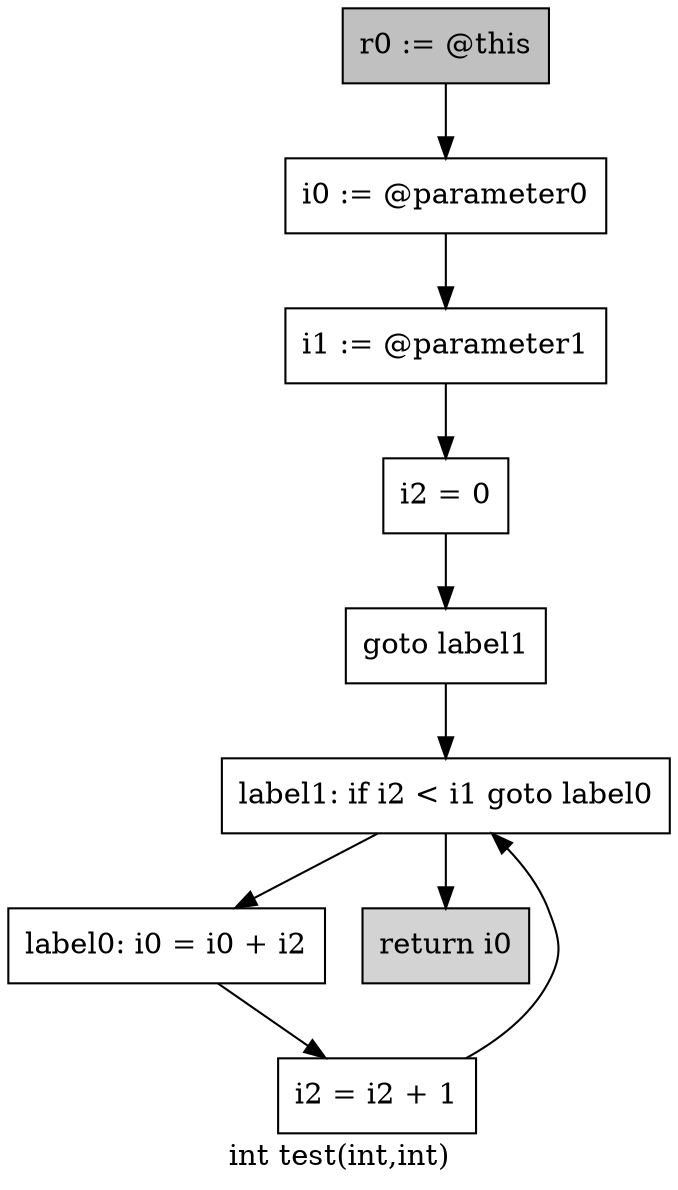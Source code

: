 digraph "int test(int,int)" {
    label="int test(int,int)";
    node [shape=box];
    "0" [style=filled,fillcolor=gray,label="r0 := @this",];
    "1" [label="i0 := @parameter0",];
    "0"->"1";
    "2" [label="i1 := @parameter1",];
    "1"->"2";
    "3" [label="i2 = 0",];
    "2"->"3";
    "4" [label="goto label1",];
    "3"->"4";
    "7" [label="label1: if i2 < i1 goto label0",];
    "4"->"7";
    "5" [label="label0: i0 = i0 + i2",];
    "6" [label="i2 = i2 + 1",];
    "5"->"6";
    "6"->"7";
    "7"->"5";
    "8" [style=filled,fillcolor=lightgray,label="return i0",];
    "7"->"8";
}
